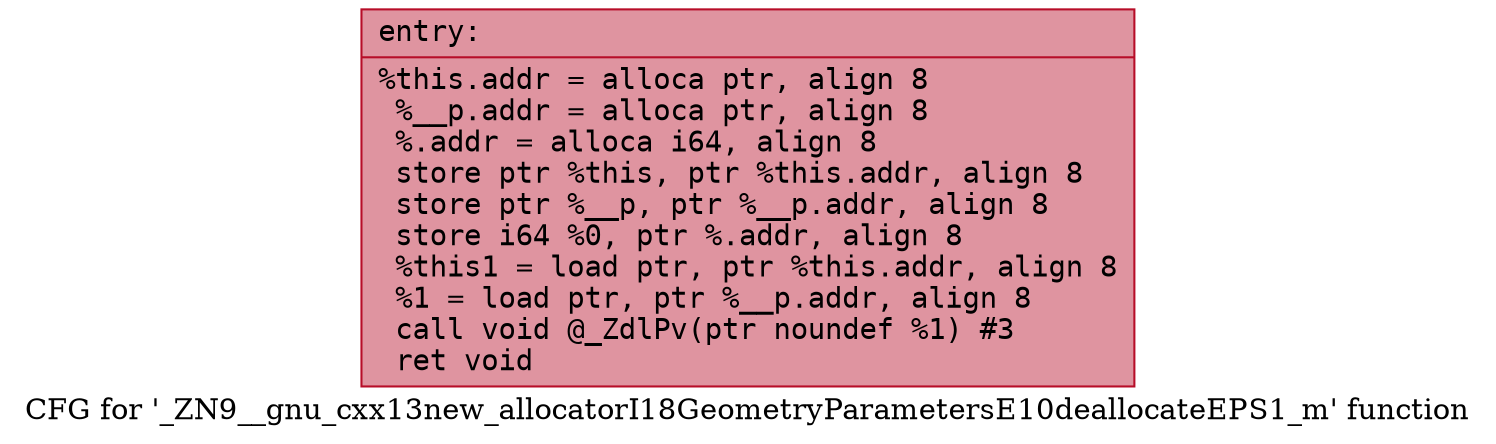 digraph "CFG for '_ZN9__gnu_cxx13new_allocatorI18GeometryParametersE10deallocateEPS1_m' function" {
	label="CFG for '_ZN9__gnu_cxx13new_allocatorI18GeometryParametersE10deallocateEPS1_m' function";

	Node0x562c4e4e0360 [shape=record,color="#b70d28ff", style=filled, fillcolor="#b70d2870" fontname="Courier",label="{entry:\l|  %this.addr = alloca ptr, align 8\l  %__p.addr = alloca ptr, align 8\l  %.addr = alloca i64, align 8\l  store ptr %this, ptr %this.addr, align 8\l  store ptr %__p, ptr %__p.addr, align 8\l  store i64 %0, ptr %.addr, align 8\l  %this1 = load ptr, ptr %this.addr, align 8\l  %1 = load ptr, ptr %__p.addr, align 8\l  call void @_ZdlPv(ptr noundef %1) #3\l  ret void\l}"];
}
